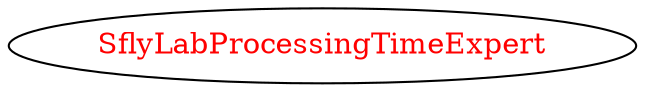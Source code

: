 digraph dependencyGraph {
 concentrate=true;
 ranksep="2.0";
 rankdir="LR"; 
 splines="ortho";
"SflyLabProcessingTimeExpert" [fontcolor="red"];
}